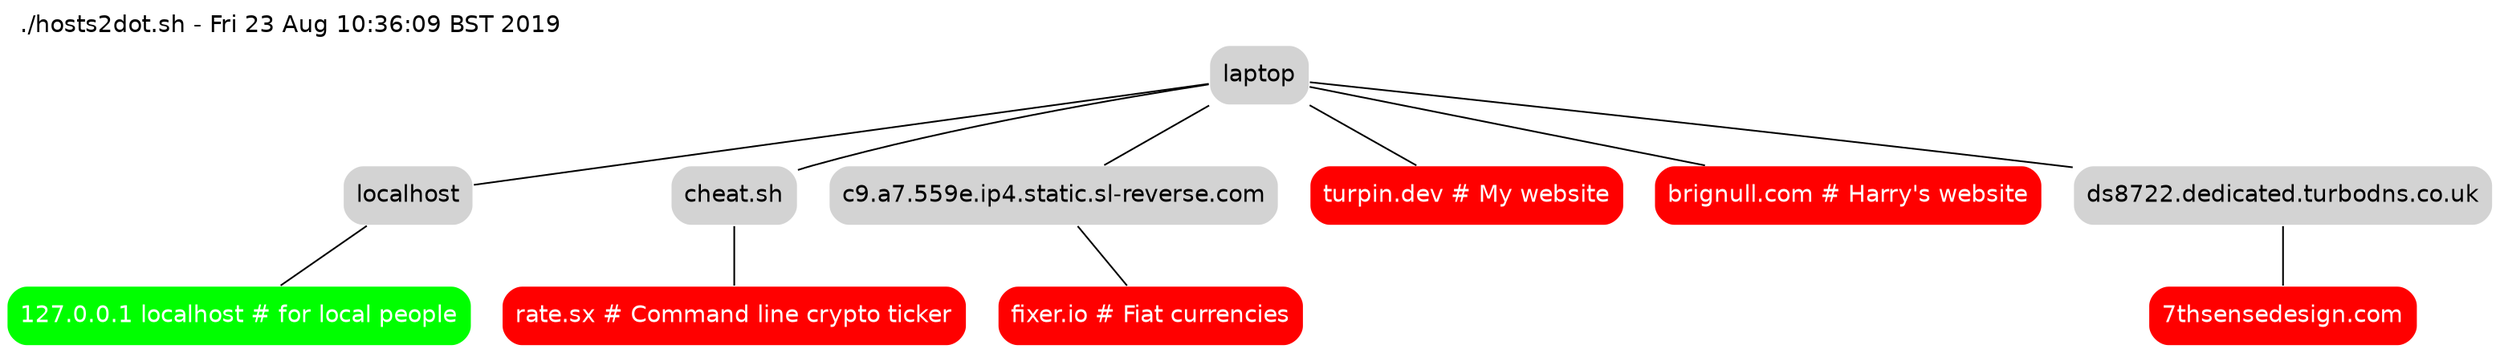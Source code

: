 strict graph {
fontname=helvetica
node [shape=rect style="filled,rounded" color=white fillcolor=lightgrey fontname=helvetica]
soy_yo [label="laptop"]
graph [label="./hosts2dot.sh - Fri 23 Aug 10:36:09 BST 2019" labelloc=top labeljust=left]
"127.0.0.1 localhost # for local people" [fillcolor=green fontcolor=white]
soy_yo--"localhost"--"127.0.0.1 localhost # for local people"
"rate.sx # Command line crypto ticker" [fillcolor=red fontcolor=white]
soy_yo--"cheat.sh"--"rate.sx # Command line crypto ticker"
"fixer.io # Fiat currencies" [fillcolor=red fontcolor=white]
soy_yo--"c9.a7.559e.ip4.static.sl-reverse.com"--"fixer.io # Fiat currencies"
"turpin.dev # My website" [fillcolor=red fontcolor=white]
soy_yo--"turpin.dev # My website"
"brignull.com # Harry's website" [fillcolor=red fontcolor=white]
soy_yo--"brignull.com # Harry's website"
"7thsensedesign.com" [fillcolor=red fontcolor=white]
soy_yo--"ds8722.dedicated.turbodns.co.uk"--"7thsensedesign.com"
}
